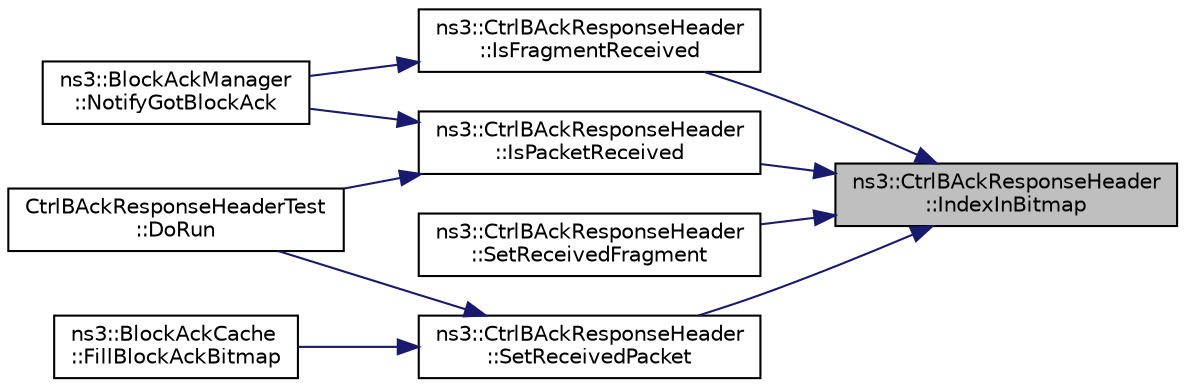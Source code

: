 digraph "ns3::CtrlBAckResponseHeader::IndexInBitmap"
{
 // LATEX_PDF_SIZE
  edge [fontname="Helvetica",fontsize="10",labelfontname="Helvetica",labelfontsize="10"];
  node [fontname="Helvetica",fontsize="10",shape=record];
  rankdir="RL";
  Node1 [label="ns3::CtrlBAckResponseHeader\l::IndexInBitmap",height=0.2,width=0.4,color="black", fillcolor="grey75", style="filled", fontcolor="black",tooltip="This function is used to correctly index in both bitmap and compressed bitmap, one bit or one block o..."];
  Node1 -> Node2 [dir="back",color="midnightblue",fontsize="10",style="solid",fontname="Helvetica"];
  Node2 [label="ns3::CtrlBAckResponseHeader\l::IsFragmentReceived",height=0.2,width=0.4,color="black", fillcolor="white", style="filled",URL="$classns3_1_1_ctrl_b_ack_response_header.html#a2b68bfaeba250b08b5ef17deb1a7482a",tooltip="Check if the packet with the given sequence number and fragment number was acknowledged in this Block..."];
  Node2 -> Node3 [dir="back",color="midnightblue",fontsize="10",style="solid",fontname="Helvetica"];
  Node3 [label="ns3::BlockAckManager\l::NotifyGotBlockAck",height=0.2,width=0.4,color="black", fillcolor="white", style="filled",URL="$classns3_1_1_block_ack_manager.html#a9b8a46d72c771c2c1d79588f98259012",tooltip=" "];
  Node1 -> Node4 [dir="back",color="midnightblue",fontsize="10",style="solid",fontname="Helvetica"];
  Node4 [label="ns3::CtrlBAckResponseHeader\l::IsPacketReceived",height=0.2,width=0.4,color="black", fillcolor="white", style="filled",URL="$classns3_1_1_ctrl_b_ack_response_header.html#aa3d3b8b3fdc932827f79f381bbaf0ee4",tooltip="Check if the packet with the given sequence number was acknowledged in this BlockAck response."];
  Node4 -> Node5 [dir="back",color="midnightblue",fontsize="10",style="solid",fontname="Helvetica"];
  Node5 [label="CtrlBAckResponseHeaderTest\l::DoRun",height=0.2,width=0.4,color="black", fillcolor="white", style="filled",URL="$class_ctrl_b_ack_response_header_test.html#a19cf1ac31281254d487041e4c5dcdc50",tooltip="Implementation to actually run this TestCase."];
  Node4 -> Node3 [dir="back",color="midnightblue",fontsize="10",style="solid",fontname="Helvetica"];
  Node1 -> Node6 [dir="back",color="midnightblue",fontsize="10",style="solid",fontname="Helvetica"];
  Node6 [label="ns3::CtrlBAckResponseHeader\l::SetReceivedFragment",height=0.2,width=0.4,color="black", fillcolor="white", style="filled",URL="$classns3_1_1_ctrl_b_ack_response_header.html#abe81d476283659885ff98a3f44d184e6",tooltip="Set the bitmap that the packet with the given sequence number and fragment number was received."];
  Node1 -> Node7 [dir="back",color="midnightblue",fontsize="10",style="solid",fontname="Helvetica"];
  Node7 [label="ns3::CtrlBAckResponseHeader\l::SetReceivedPacket",height=0.2,width=0.4,color="black", fillcolor="white", style="filled",URL="$classns3_1_1_ctrl_b_ack_response_header.html#af4aa188d4fe6bb69fe1e9ca24733e5a5",tooltip="Set the bitmap that the packet with the given sequence number was received."];
  Node7 -> Node5 [dir="back",color="midnightblue",fontsize="10",style="solid",fontname="Helvetica"];
  Node7 -> Node8 [dir="back",color="midnightblue",fontsize="10",style="solid",fontname="Helvetica"];
  Node8 [label="ns3::BlockAckCache\l::FillBlockAckBitmap",height=0.2,width=0.4,color="black", fillcolor="white", style="filled",URL="$classns3_1_1_block_ack_cache.html#a53f2f4c162a246e6d3f5de4c32f69c01",tooltip="Fill block ack bitmap function."];
}
